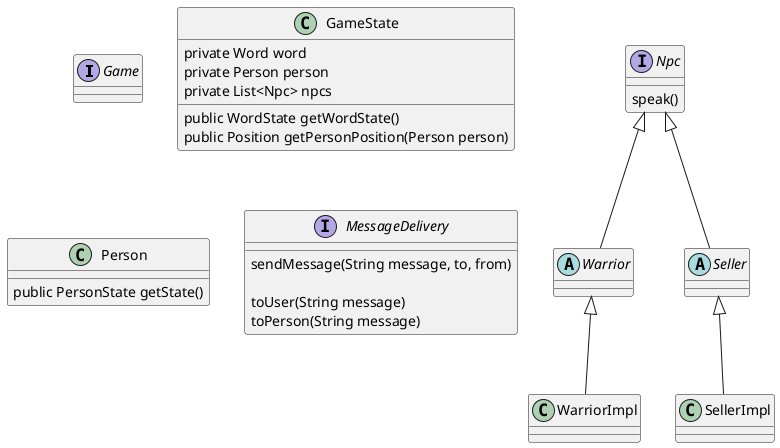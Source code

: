 @startuml

interface Game

class GameState {
    private Word word
    private Person person
    private List<Npc> npcs

    public WordState getWordState()
    public Position getPersonPosition(Person person)
}

class Person {

    public PersonState getState()
}

interface MessageDelivery {
    sendMessage(String message, to, from)

    toUser(String message)
    toPerson(String message)
}






interface Npc {
    speak()
}

abstract class Warrior {

}
Npc <|-- Warrior
class WarriorImpl {

}
Warrior <|-- WarriorImpl

abstract class Seller{


}
Npc <|-- Seller
class SellerImpl {

}
Seller <|-- SellerImpl


@enduml
